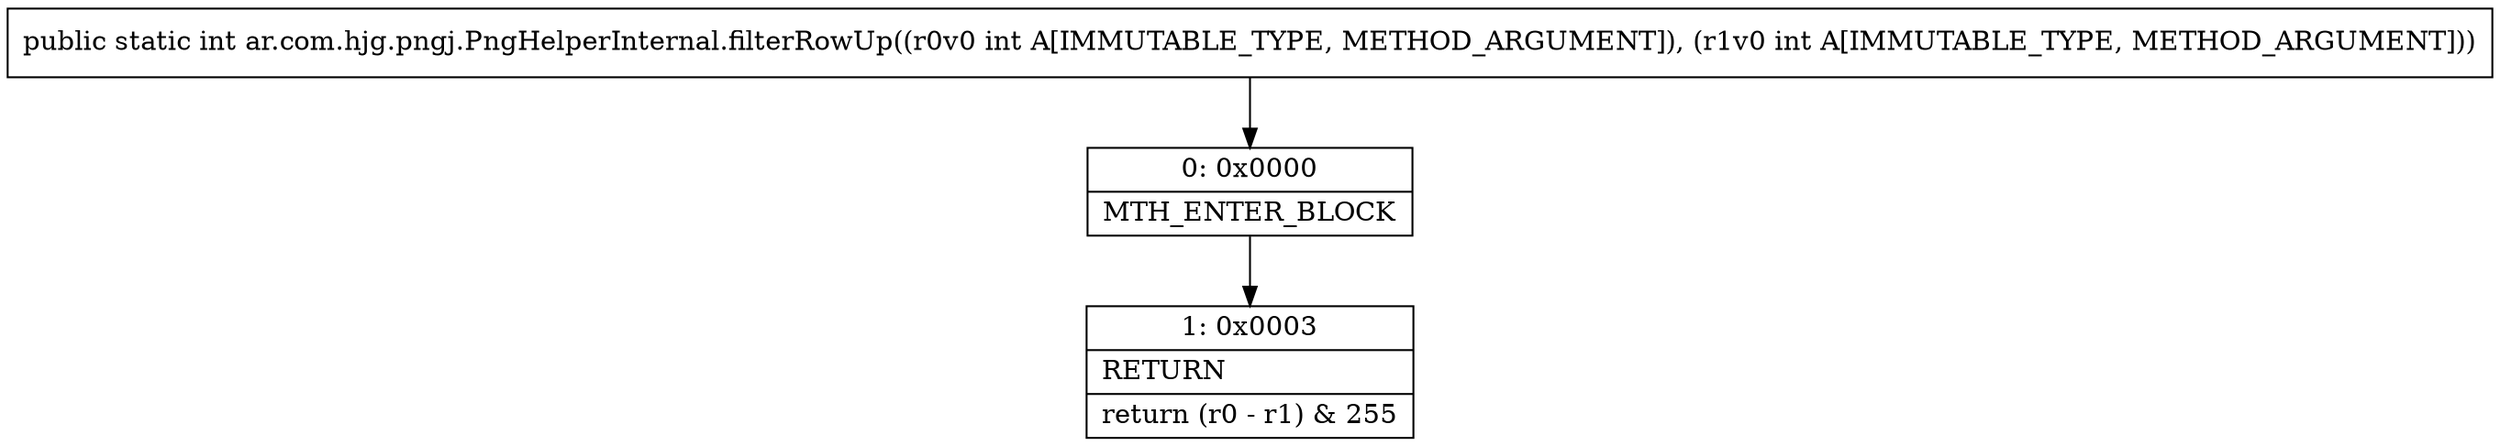 digraph "CFG forar.com.hjg.pngj.PngHelperInternal.filterRowUp(II)I" {
Node_0 [shape=record,label="{0\:\ 0x0000|MTH_ENTER_BLOCK\l}"];
Node_1 [shape=record,label="{1\:\ 0x0003|RETURN\l|return (r0 \- r1) & 255\l}"];
MethodNode[shape=record,label="{public static int ar.com.hjg.pngj.PngHelperInternal.filterRowUp((r0v0 int A[IMMUTABLE_TYPE, METHOD_ARGUMENT]), (r1v0 int A[IMMUTABLE_TYPE, METHOD_ARGUMENT])) }"];
MethodNode -> Node_0;
Node_0 -> Node_1;
}

